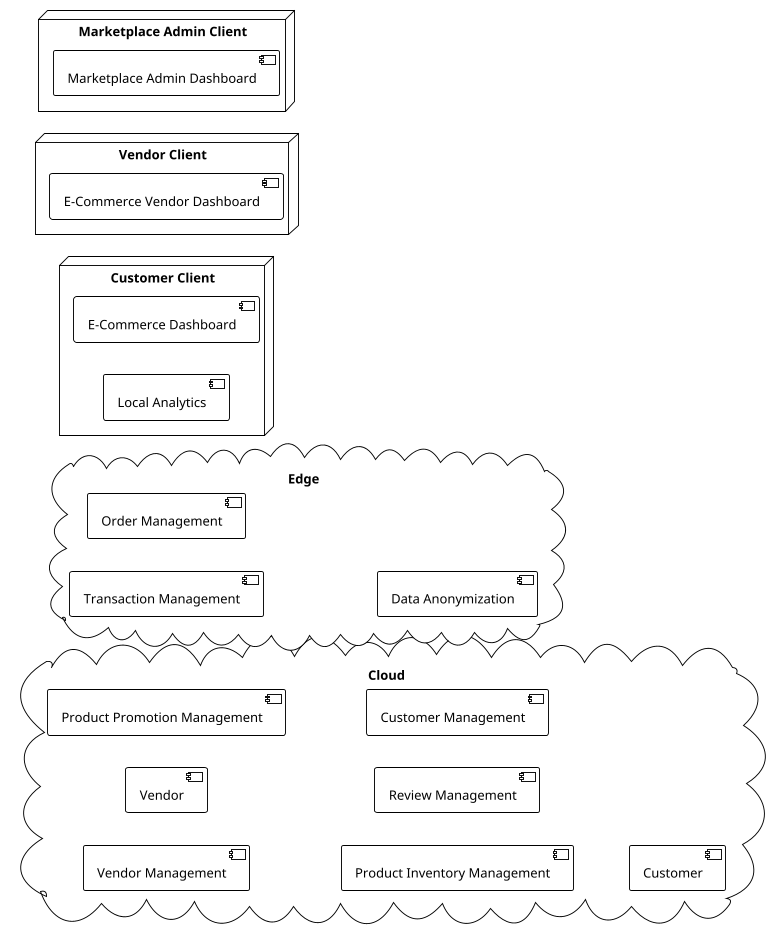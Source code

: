 @startuml
!theme plain
skinparam dpi 300
scale max 250 width
left to right direction
node "Customer Client" as CustomerClient  {
    component "E-Commerce Dashboard" as ECommerceDashboard
    component "Local Analytics" as LocalAnalytics
}
node "Vendor Client" as VendorClient  {
    component "E-Commerce Vendor Dashboard" as ECommerceVendorDashboard
}
node "Marketplace Admin Client" as MarketplaceAdminClient  {
    component "Marketplace Admin Dashboard" as MarketplaceAdminDashboard
}
cloud Cloud {
    component "Vendor Management" as VendorManagement
    component Vendor
    component "Product Promotion Management" as ProductPromotionManagement
    component "Product Inventory Management" as ProductInventoryManagement
    component "Review Management" as ReviewManagement
    component "Customer Management" as CustomerManagement
    component Customer
}
cloud Edge {
    component "Transaction Management" as TransactionManagement 
    component "Order Management" as OrderManagement 
    component "Data Anonymization" as DataAnonymization
}
@enduml